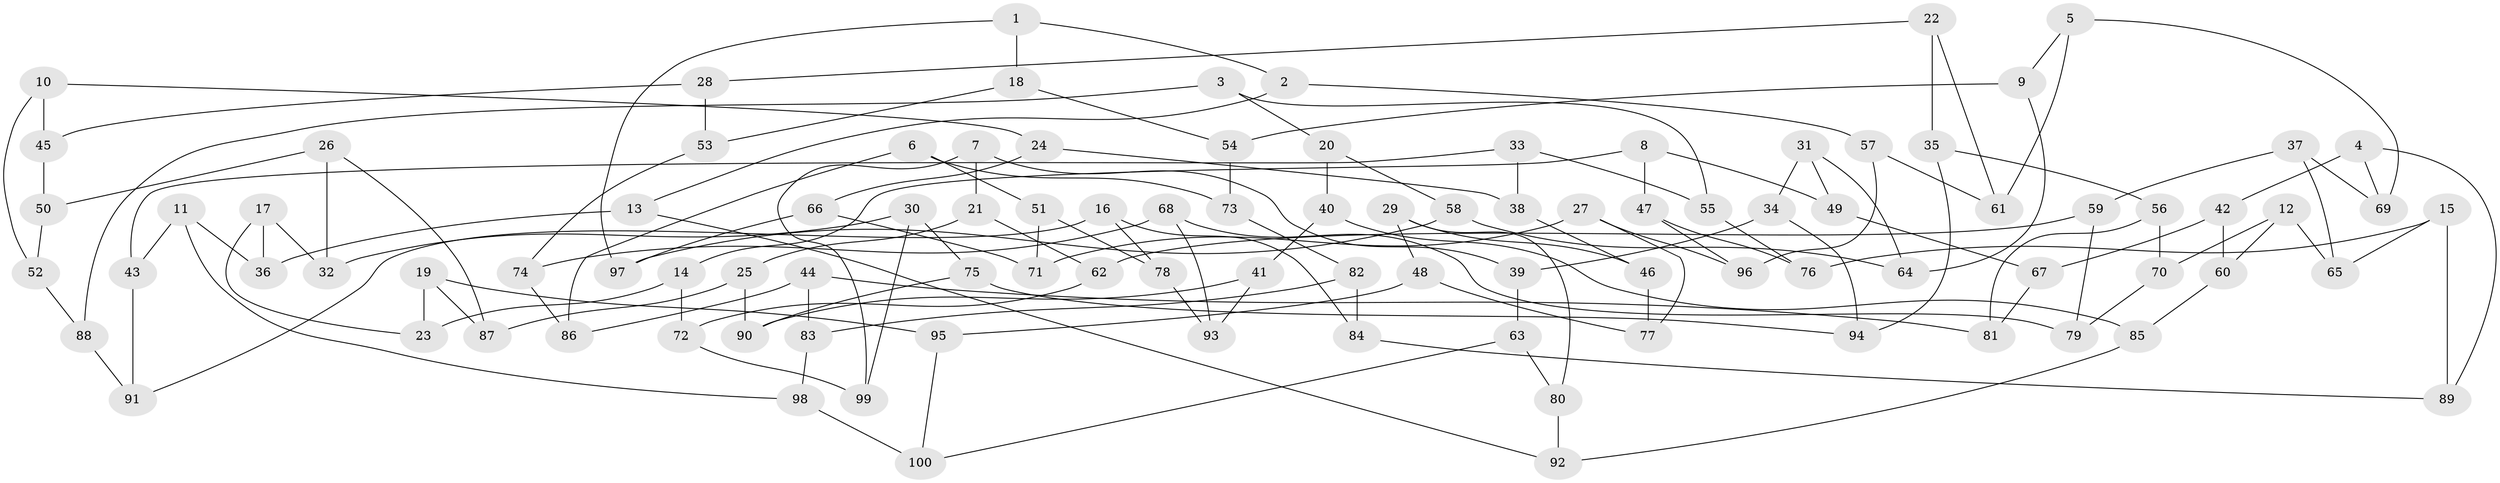 // Generated by graph-tools (version 1.1) at 2025/11/02/21/25 10:11:15]
// undirected, 100 vertices, 150 edges
graph export_dot {
graph [start="1"]
  node [color=gray90,style=filled];
  1;
  2;
  3;
  4;
  5;
  6;
  7;
  8;
  9;
  10;
  11;
  12;
  13;
  14;
  15;
  16;
  17;
  18;
  19;
  20;
  21;
  22;
  23;
  24;
  25;
  26;
  27;
  28;
  29;
  30;
  31;
  32;
  33;
  34;
  35;
  36;
  37;
  38;
  39;
  40;
  41;
  42;
  43;
  44;
  45;
  46;
  47;
  48;
  49;
  50;
  51;
  52;
  53;
  54;
  55;
  56;
  57;
  58;
  59;
  60;
  61;
  62;
  63;
  64;
  65;
  66;
  67;
  68;
  69;
  70;
  71;
  72;
  73;
  74;
  75;
  76;
  77;
  78;
  79;
  80;
  81;
  82;
  83;
  84;
  85;
  86;
  87;
  88;
  89;
  90;
  91;
  92;
  93;
  94;
  95;
  96;
  97;
  98;
  99;
  100;
  1 -- 97;
  1 -- 18;
  1 -- 2;
  2 -- 57;
  2 -- 13;
  3 -- 20;
  3 -- 88;
  3 -- 55;
  4 -- 89;
  4 -- 42;
  4 -- 69;
  5 -- 9;
  5 -- 61;
  5 -- 69;
  6 -- 51;
  6 -- 86;
  6 -- 73;
  7 -- 21;
  7 -- 39;
  7 -- 99;
  8 -- 47;
  8 -- 49;
  8 -- 14;
  9 -- 64;
  9 -- 54;
  10 -- 45;
  10 -- 24;
  10 -- 52;
  11 -- 43;
  11 -- 98;
  11 -- 36;
  12 -- 60;
  12 -- 65;
  12 -- 70;
  13 -- 92;
  13 -- 36;
  14 -- 23;
  14 -- 72;
  15 -- 89;
  15 -- 76;
  15 -- 65;
  16 -- 91;
  16 -- 84;
  16 -- 78;
  17 -- 32;
  17 -- 36;
  17 -- 23;
  18 -- 53;
  18 -- 54;
  19 -- 23;
  19 -- 95;
  19 -- 87;
  20 -- 40;
  20 -- 58;
  21 -- 25;
  21 -- 62;
  22 -- 61;
  22 -- 35;
  22 -- 28;
  24 -- 38;
  24 -- 66;
  25 -- 87;
  25 -- 90;
  26 -- 50;
  26 -- 87;
  26 -- 32;
  27 -- 96;
  27 -- 77;
  27 -- 71;
  28 -- 45;
  28 -- 53;
  29 -- 48;
  29 -- 80;
  29 -- 46;
  30 -- 32;
  30 -- 75;
  30 -- 99;
  31 -- 49;
  31 -- 34;
  31 -- 64;
  33 -- 43;
  33 -- 55;
  33 -- 38;
  34 -- 39;
  34 -- 94;
  35 -- 56;
  35 -- 94;
  37 -- 65;
  37 -- 59;
  37 -- 69;
  38 -- 46;
  39 -- 63;
  40 -- 41;
  40 -- 85;
  41 -- 93;
  41 -- 90;
  42 -- 67;
  42 -- 60;
  43 -- 91;
  44 -- 86;
  44 -- 81;
  44 -- 83;
  45 -- 50;
  46 -- 77;
  47 -- 76;
  47 -- 96;
  48 -- 77;
  48 -- 95;
  49 -- 67;
  50 -- 52;
  51 -- 71;
  51 -- 78;
  52 -- 88;
  53 -- 74;
  54 -- 73;
  55 -- 76;
  56 -- 70;
  56 -- 81;
  57 -- 96;
  57 -- 61;
  58 -- 64;
  58 -- 97;
  59 -- 62;
  59 -- 79;
  60 -- 85;
  62 -- 72;
  63 -- 80;
  63 -- 100;
  66 -- 71;
  66 -- 97;
  67 -- 81;
  68 -- 74;
  68 -- 79;
  68 -- 93;
  70 -- 79;
  72 -- 99;
  73 -- 82;
  74 -- 86;
  75 -- 94;
  75 -- 90;
  78 -- 93;
  80 -- 92;
  82 -- 84;
  82 -- 83;
  83 -- 98;
  84 -- 89;
  85 -- 92;
  88 -- 91;
  95 -- 100;
  98 -- 100;
}
